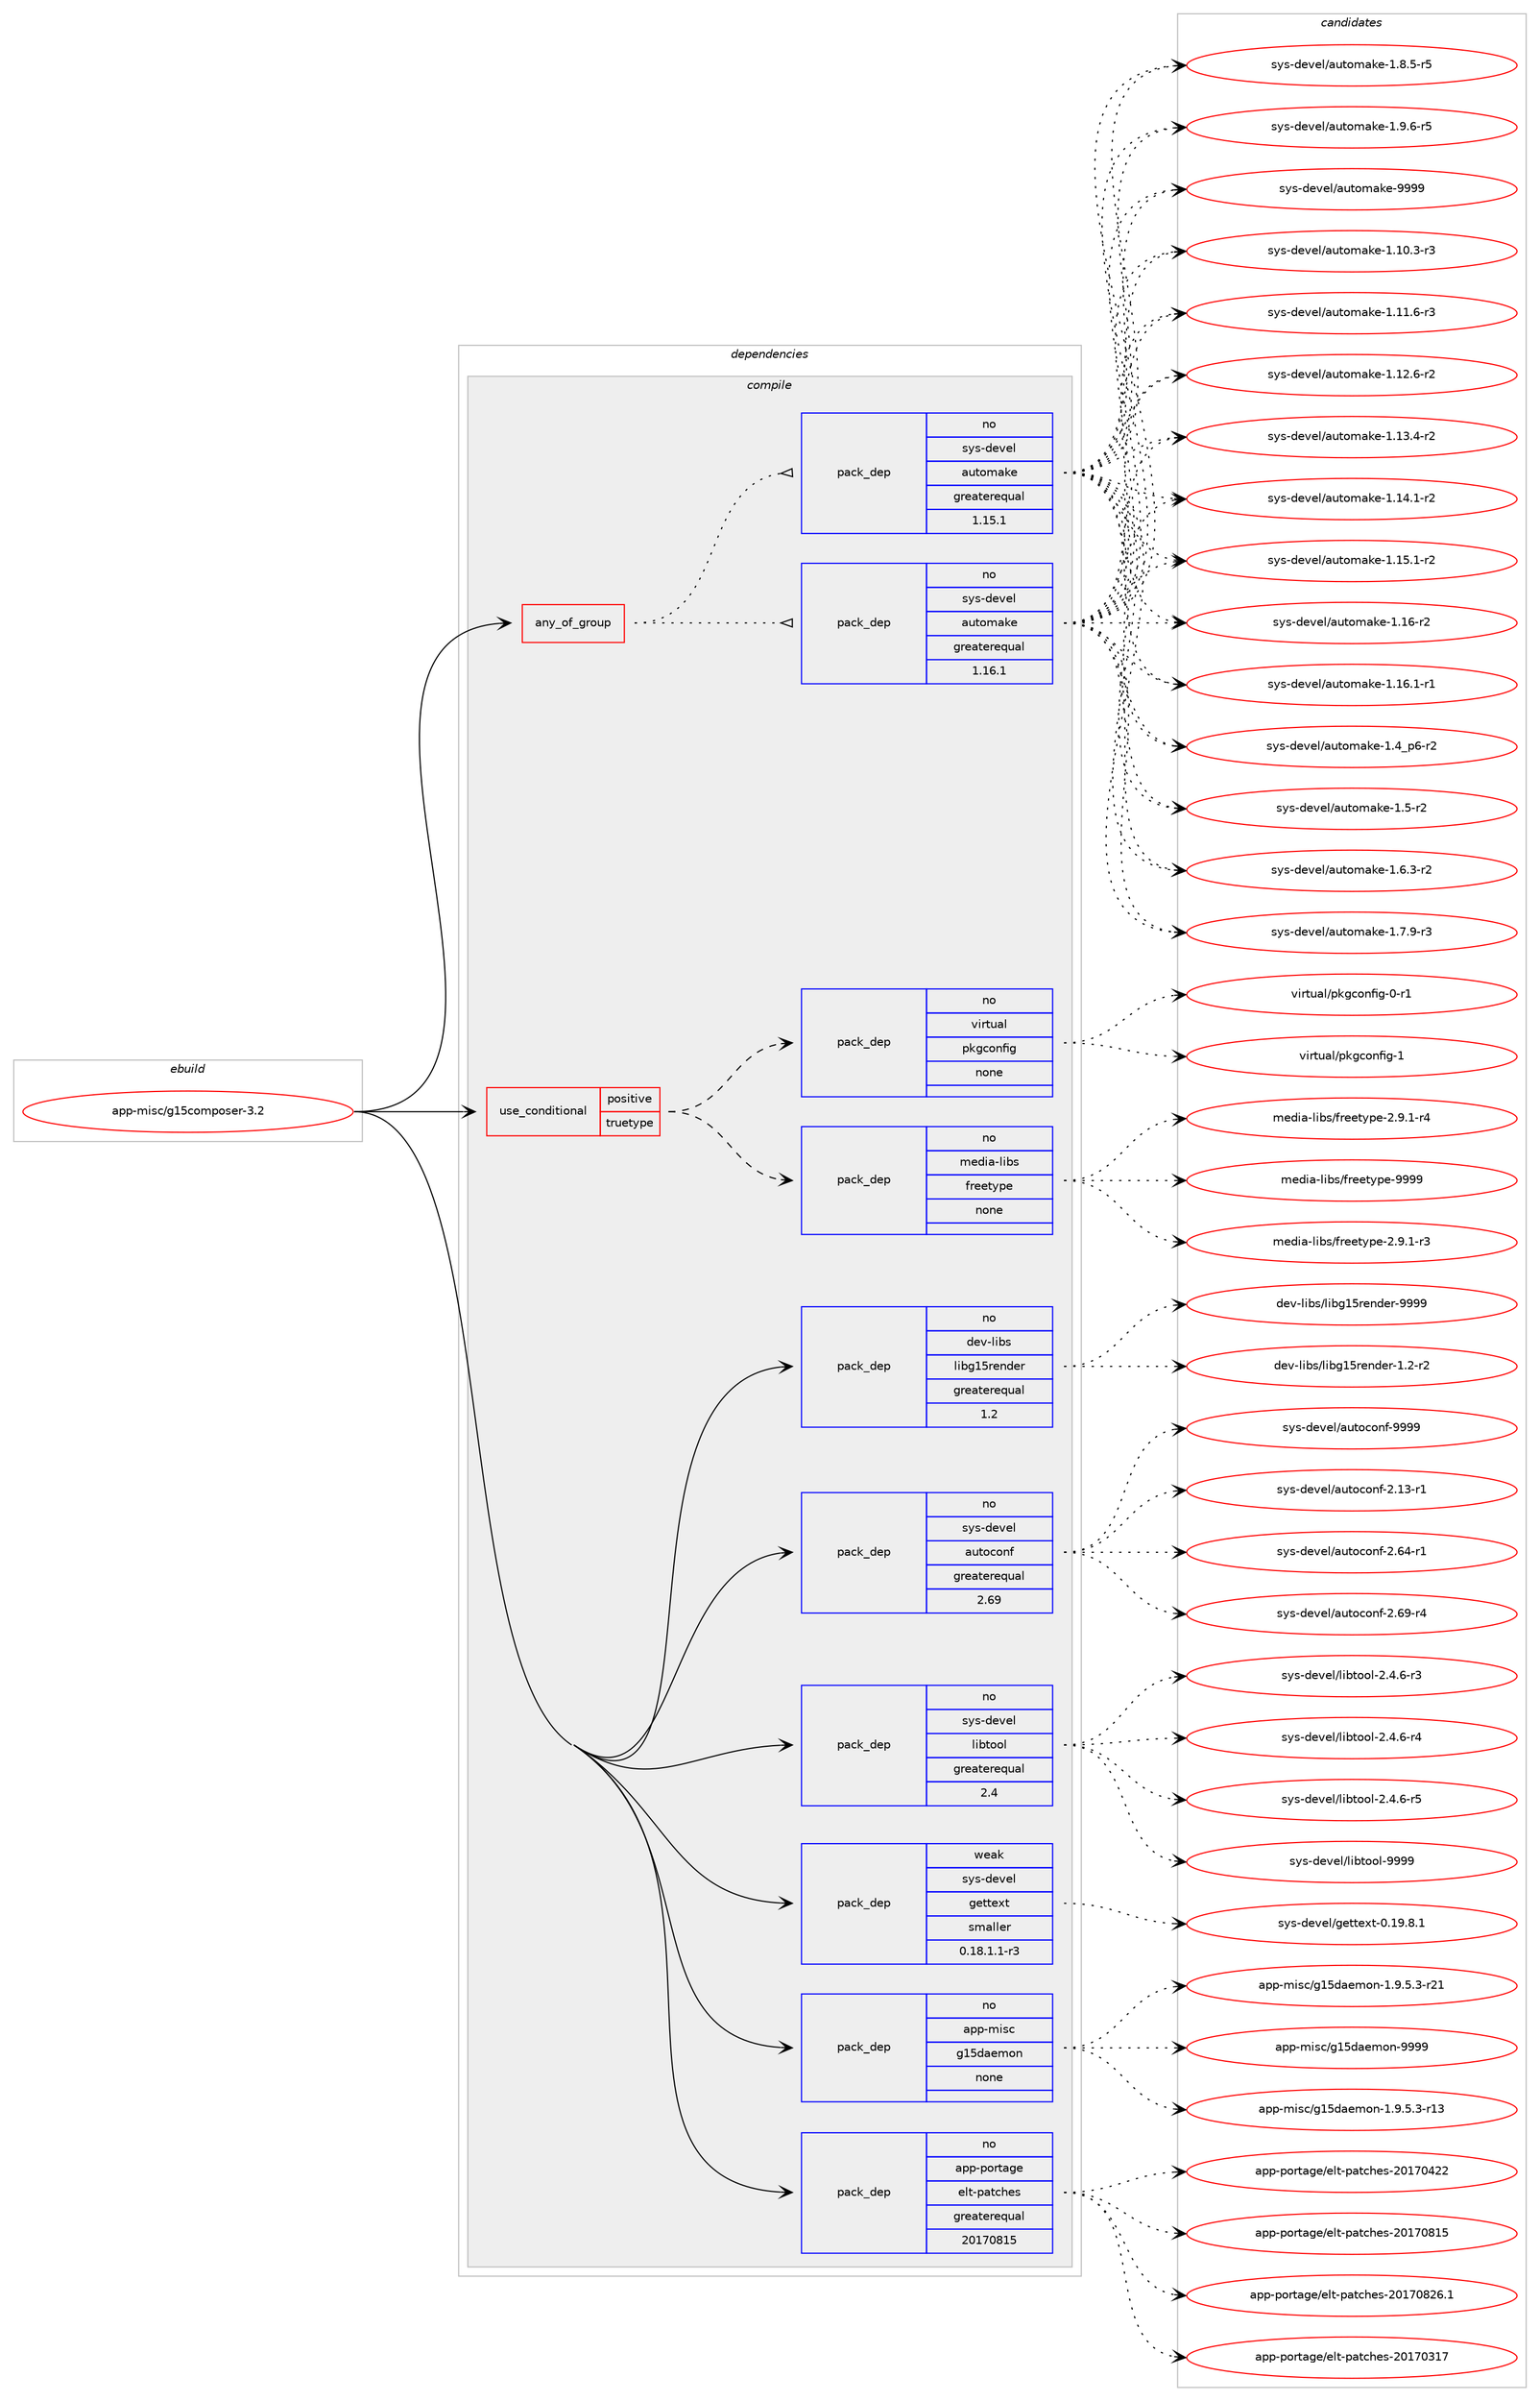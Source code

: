 digraph prolog {

# *************
# Graph options
# *************

newrank=true;
concentrate=true;
compound=true;
graph [rankdir=LR,fontname=Helvetica,fontsize=10,ranksep=1.5];#, ranksep=2.5, nodesep=0.2];
edge  [arrowhead=vee];
node  [fontname=Helvetica,fontsize=10];

# **********
# The ebuild
# **********

subgraph cluster_leftcol {
color=gray;
rank=same;
label=<<i>ebuild</i>>;
id [label="app-misc/g15composer-3.2", color=red, width=4, href="../app-misc/g15composer-3.2.svg"];
}

# ****************
# The dependencies
# ****************

subgraph cluster_midcol {
color=gray;
label=<<i>dependencies</i>>;
subgraph cluster_compile {
fillcolor="#eeeeee";
style=filled;
label=<<i>compile</i>>;
subgraph any19667 {
dependency1298635 [label=<<TABLE BORDER="0" CELLBORDER="1" CELLSPACING="0" CELLPADDING="4"><TR><TD CELLPADDING="10">any_of_group</TD></TR></TABLE>>, shape=none, color=red];subgraph pack925188 {
dependency1298636 [label=<<TABLE BORDER="0" CELLBORDER="1" CELLSPACING="0" CELLPADDING="4" WIDTH="220"><TR><TD ROWSPAN="6" CELLPADDING="30">pack_dep</TD></TR><TR><TD WIDTH="110">no</TD></TR><TR><TD>sys-devel</TD></TR><TR><TD>automake</TD></TR><TR><TD>greaterequal</TD></TR><TR><TD>1.16.1</TD></TR></TABLE>>, shape=none, color=blue];
}
dependency1298635:e -> dependency1298636:w [weight=20,style="dotted",arrowhead="oinv"];
subgraph pack925189 {
dependency1298637 [label=<<TABLE BORDER="0" CELLBORDER="1" CELLSPACING="0" CELLPADDING="4" WIDTH="220"><TR><TD ROWSPAN="6" CELLPADDING="30">pack_dep</TD></TR><TR><TD WIDTH="110">no</TD></TR><TR><TD>sys-devel</TD></TR><TR><TD>automake</TD></TR><TR><TD>greaterequal</TD></TR><TR><TD>1.15.1</TD></TR></TABLE>>, shape=none, color=blue];
}
dependency1298635:e -> dependency1298637:w [weight=20,style="dotted",arrowhead="oinv"];
}
id:e -> dependency1298635:w [weight=20,style="solid",arrowhead="vee"];
subgraph cond353238 {
dependency1298638 [label=<<TABLE BORDER="0" CELLBORDER="1" CELLSPACING="0" CELLPADDING="4"><TR><TD ROWSPAN="3" CELLPADDING="10">use_conditional</TD></TR><TR><TD>positive</TD></TR><TR><TD>truetype</TD></TR></TABLE>>, shape=none, color=red];
subgraph pack925190 {
dependency1298639 [label=<<TABLE BORDER="0" CELLBORDER="1" CELLSPACING="0" CELLPADDING="4" WIDTH="220"><TR><TD ROWSPAN="6" CELLPADDING="30">pack_dep</TD></TR><TR><TD WIDTH="110">no</TD></TR><TR><TD>media-libs</TD></TR><TR><TD>freetype</TD></TR><TR><TD>none</TD></TR><TR><TD></TD></TR></TABLE>>, shape=none, color=blue];
}
dependency1298638:e -> dependency1298639:w [weight=20,style="dashed",arrowhead="vee"];
subgraph pack925191 {
dependency1298640 [label=<<TABLE BORDER="0" CELLBORDER="1" CELLSPACING="0" CELLPADDING="4" WIDTH="220"><TR><TD ROWSPAN="6" CELLPADDING="30">pack_dep</TD></TR><TR><TD WIDTH="110">no</TD></TR><TR><TD>virtual</TD></TR><TR><TD>pkgconfig</TD></TR><TR><TD>none</TD></TR><TR><TD></TD></TR></TABLE>>, shape=none, color=blue];
}
dependency1298638:e -> dependency1298640:w [weight=20,style="dashed",arrowhead="vee"];
}
id:e -> dependency1298638:w [weight=20,style="solid",arrowhead="vee"];
subgraph pack925192 {
dependency1298641 [label=<<TABLE BORDER="0" CELLBORDER="1" CELLSPACING="0" CELLPADDING="4" WIDTH="220"><TR><TD ROWSPAN="6" CELLPADDING="30">pack_dep</TD></TR><TR><TD WIDTH="110">no</TD></TR><TR><TD>app-misc</TD></TR><TR><TD>g15daemon</TD></TR><TR><TD>none</TD></TR><TR><TD></TD></TR></TABLE>>, shape=none, color=blue];
}
id:e -> dependency1298641:w [weight=20,style="solid",arrowhead="vee"];
subgraph pack925193 {
dependency1298642 [label=<<TABLE BORDER="0" CELLBORDER="1" CELLSPACING="0" CELLPADDING="4" WIDTH="220"><TR><TD ROWSPAN="6" CELLPADDING="30">pack_dep</TD></TR><TR><TD WIDTH="110">no</TD></TR><TR><TD>app-portage</TD></TR><TR><TD>elt-patches</TD></TR><TR><TD>greaterequal</TD></TR><TR><TD>20170815</TD></TR></TABLE>>, shape=none, color=blue];
}
id:e -> dependency1298642:w [weight=20,style="solid",arrowhead="vee"];
subgraph pack925194 {
dependency1298643 [label=<<TABLE BORDER="0" CELLBORDER="1" CELLSPACING="0" CELLPADDING="4" WIDTH="220"><TR><TD ROWSPAN="6" CELLPADDING="30">pack_dep</TD></TR><TR><TD WIDTH="110">no</TD></TR><TR><TD>dev-libs</TD></TR><TR><TD>libg15render</TD></TR><TR><TD>greaterequal</TD></TR><TR><TD>1.2</TD></TR></TABLE>>, shape=none, color=blue];
}
id:e -> dependency1298643:w [weight=20,style="solid",arrowhead="vee"];
subgraph pack925195 {
dependency1298644 [label=<<TABLE BORDER="0" CELLBORDER="1" CELLSPACING="0" CELLPADDING="4" WIDTH="220"><TR><TD ROWSPAN="6" CELLPADDING="30">pack_dep</TD></TR><TR><TD WIDTH="110">no</TD></TR><TR><TD>sys-devel</TD></TR><TR><TD>autoconf</TD></TR><TR><TD>greaterequal</TD></TR><TR><TD>2.69</TD></TR></TABLE>>, shape=none, color=blue];
}
id:e -> dependency1298644:w [weight=20,style="solid",arrowhead="vee"];
subgraph pack925196 {
dependency1298645 [label=<<TABLE BORDER="0" CELLBORDER="1" CELLSPACING="0" CELLPADDING="4" WIDTH="220"><TR><TD ROWSPAN="6" CELLPADDING="30">pack_dep</TD></TR><TR><TD WIDTH="110">no</TD></TR><TR><TD>sys-devel</TD></TR><TR><TD>libtool</TD></TR><TR><TD>greaterequal</TD></TR><TR><TD>2.4</TD></TR></TABLE>>, shape=none, color=blue];
}
id:e -> dependency1298645:w [weight=20,style="solid",arrowhead="vee"];
subgraph pack925197 {
dependency1298646 [label=<<TABLE BORDER="0" CELLBORDER="1" CELLSPACING="0" CELLPADDING="4" WIDTH="220"><TR><TD ROWSPAN="6" CELLPADDING="30">pack_dep</TD></TR><TR><TD WIDTH="110">weak</TD></TR><TR><TD>sys-devel</TD></TR><TR><TD>gettext</TD></TR><TR><TD>smaller</TD></TR><TR><TD>0.18.1.1-r3</TD></TR></TABLE>>, shape=none, color=blue];
}
id:e -> dependency1298646:w [weight=20,style="solid",arrowhead="vee"];
}
subgraph cluster_compileandrun {
fillcolor="#eeeeee";
style=filled;
label=<<i>compile and run</i>>;
}
subgraph cluster_run {
fillcolor="#eeeeee";
style=filled;
label=<<i>run</i>>;
}
}

# **************
# The candidates
# **************

subgraph cluster_choices {
rank=same;
color=gray;
label=<<i>candidates</i>>;

subgraph choice925188 {
color=black;
nodesep=1;
choice11512111545100101118101108479711711611110997107101454946494846514511451 [label="sys-devel/automake-1.10.3-r3", color=red, width=4,href="../sys-devel/automake-1.10.3-r3.svg"];
choice11512111545100101118101108479711711611110997107101454946494946544511451 [label="sys-devel/automake-1.11.6-r3", color=red, width=4,href="../sys-devel/automake-1.11.6-r3.svg"];
choice11512111545100101118101108479711711611110997107101454946495046544511450 [label="sys-devel/automake-1.12.6-r2", color=red, width=4,href="../sys-devel/automake-1.12.6-r2.svg"];
choice11512111545100101118101108479711711611110997107101454946495146524511450 [label="sys-devel/automake-1.13.4-r2", color=red, width=4,href="../sys-devel/automake-1.13.4-r2.svg"];
choice11512111545100101118101108479711711611110997107101454946495246494511450 [label="sys-devel/automake-1.14.1-r2", color=red, width=4,href="../sys-devel/automake-1.14.1-r2.svg"];
choice11512111545100101118101108479711711611110997107101454946495346494511450 [label="sys-devel/automake-1.15.1-r2", color=red, width=4,href="../sys-devel/automake-1.15.1-r2.svg"];
choice1151211154510010111810110847971171161111099710710145494649544511450 [label="sys-devel/automake-1.16-r2", color=red, width=4,href="../sys-devel/automake-1.16-r2.svg"];
choice11512111545100101118101108479711711611110997107101454946495446494511449 [label="sys-devel/automake-1.16.1-r1", color=red, width=4,href="../sys-devel/automake-1.16.1-r1.svg"];
choice115121115451001011181011084797117116111109971071014549465295112544511450 [label="sys-devel/automake-1.4_p6-r2", color=red, width=4,href="../sys-devel/automake-1.4_p6-r2.svg"];
choice11512111545100101118101108479711711611110997107101454946534511450 [label="sys-devel/automake-1.5-r2", color=red, width=4,href="../sys-devel/automake-1.5-r2.svg"];
choice115121115451001011181011084797117116111109971071014549465446514511450 [label="sys-devel/automake-1.6.3-r2", color=red, width=4,href="../sys-devel/automake-1.6.3-r2.svg"];
choice115121115451001011181011084797117116111109971071014549465546574511451 [label="sys-devel/automake-1.7.9-r3", color=red, width=4,href="../sys-devel/automake-1.7.9-r3.svg"];
choice115121115451001011181011084797117116111109971071014549465646534511453 [label="sys-devel/automake-1.8.5-r5", color=red, width=4,href="../sys-devel/automake-1.8.5-r5.svg"];
choice115121115451001011181011084797117116111109971071014549465746544511453 [label="sys-devel/automake-1.9.6-r5", color=red, width=4,href="../sys-devel/automake-1.9.6-r5.svg"];
choice115121115451001011181011084797117116111109971071014557575757 [label="sys-devel/automake-9999", color=red, width=4,href="../sys-devel/automake-9999.svg"];
dependency1298636:e -> choice11512111545100101118101108479711711611110997107101454946494846514511451:w [style=dotted,weight="100"];
dependency1298636:e -> choice11512111545100101118101108479711711611110997107101454946494946544511451:w [style=dotted,weight="100"];
dependency1298636:e -> choice11512111545100101118101108479711711611110997107101454946495046544511450:w [style=dotted,weight="100"];
dependency1298636:e -> choice11512111545100101118101108479711711611110997107101454946495146524511450:w [style=dotted,weight="100"];
dependency1298636:e -> choice11512111545100101118101108479711711611110997107101454946495246494511450:w [style=dotted,weight="100"];
dependency1298636:e -> choice11512111545100101118101108479711711611110997107101454946495346494511450:w [style=dotted,weight="100"];
dependency1298636:e -> choice1151211154510010111810110847971171161111099710710145494649544511450:w [style=dotted,weight="100"];
dependency1298636:e -> choice11512111545100101118101108479711711611110997107101454946495446494511449:w [style=dotted,weight="100"];
dependency1298636:e -> choice115121115451001011181011084797117116111109971071014549465295112544511450:w [style=dotted,weight="100"];
dependency1298636:e -> choice11512111545100101118101108479711711611110997107101454946534511450:w [style=dotted,weight="100"];
dependency1298636:e -> choice115121115451001011181011084797117116111109971071014549465446514511450:w [style=dotted,weight="100"];
dependency1298636:e -> choice115121115451001011181011084797117116111109971071014549465546574511451:w [style=dotted,weight="100"];
dependency1298636:e -> choice115121115451001011181011084797117116111109971071014549465646534511453:w [style=dotted,weight="100"];
dependency1298636:e -> choice115121115451001011181011084797117116111109971071014549465746544511453:w [style=dotted,weight="100"];
dependency1298636:e -> choice115121115451001011181011084797117116111109971071014557575757:w [style=dotted,weight="100"];
}
subgraph choice925189 {
color=black;
nodesep=1;
choice11512111545100101118101108479711711611110997107101454946494846514511451 [label="sys-devel/automake-1.10.3-r3", color=red, width=4,href="../sys-devel/automake-1.10.3-r3.svg"];
choice11512111545100101118101108479711711611110997107101454946494946544511451 [label="sys-devel/automake-1.11.6-r3", color=red, width=4,href="../sys-devel/automake-1.11.6-r3.svg"];
choice11512111545100101118101108479711711611110997107101454946495046544511450 [label="sys-devel/automake-1.12.6-r2", color=red, width=4,href="../sys-devel/automake-1.12.6-r2.svg"];
choice11512111545100101118101108479711711611110997107101454946495146524511450 [label="sys-devel/automake-1.13.4-r2", color=red, width=4,href="../sys-devel/automake-1.13.4-r2.svg"];
choice11512111545100101118101108479711711611110997107101454946495246494511450 [label="sys-devel/automake-1.14.1-r2", color=red, width=4,href="../sys-devel/automake-1.14.1-r2.svg"];
choice11512111545100101118101108479711711611110997107101454946495346494511450 [label="sys-devel/automake-1.15.1-r2", color=red, width=4,href="../sys-devel/automake-1.15.1-r2.svg"];
choice1151211154510010111810110847971171161111099710710145494649544511450 [label="sys-devel/automake-1.16-r2", color=red, width=4,href="../sys-devel/automake-1.16-r2.svg"];
choice11512111545100101118101108479711711611110997107101454946495446494511449 [label="sys-devel/automake-1.16.1-r1", color=red, width=4,href="../sys-devel/automake-1.16.1-r1.svg"];
choice115121115451001011181011084797117116111109971071014549465295112544511450 [label="sys-devel/automake-1.4_p6-r2", color=red, width=4,href="../sys-devel/automake-1.4_p6-r2.svg"];
choice11512111545100101118101108479711711611110997107101454946534511450 [label="sys-devel/automake-1.5-r2", color=red, width=4,href="../sys-devel/automake-1.5-r2.svg"];
choice115121115451001011181011084797117116111109971071014549465446514511450 [label="sys-devel/automake-1.6.3-r2", color=red, width=4,href="../sys-devel/automake-1.6.3-r2.svg"];
choice115121115451001011181011084797117116111109971071014549465546574511451 [label="sys-devel/automake-1.7.9-r3", color=red, width=4,href="../sys-devel/automake-1.7.9-r3.svg"];
choice115121115451001011181011084797117116111109971071014549465646534511453 [label="sys-devel/automake-1.8.5-r5", color=red, width=4,href="../sys-devel/automake-1.8.5-r5.svg"];
choice115121115451001011181011084797117116111109971071014549465746544511453 [label="sys-devel/automake-1.9.6-r5", color=red, width=4,href="../sys-devel/automake-1.9.6-r5.svg"];
choice115121115451001011181011084797117116111109971071014557575757 [label="sys-devel/automake-9999", color=red, width=4,href="../sys-devel/automake-9999.svg"];
dependency1298637:e -> choice11512111545100101118101108479711711611110997107101454946494846514511451:w [style=dotted,weight="100"];
dependency1298637:e -> choice11512111545100101118101108479711711611110997107101454946494946544511451:w [style=dotted,weight="100"];
dependency1298637:e -> choice11512111545100101118101108479711711611110997107101454946495046544511450:w [style=dotted,weight="100"];
dependency1298637:e -> choice11512111545100101118101108479711711611110997107101454946495146524511450:w [style=dotted,weight="100"];
dependency1298637:e -> choice11512111545100101118101108479711711611110997107101454946495246494511450:w [style=dotted,weight="100"];
dependency1298637:e -> choice11512111545100101118101108479711711611110997107101454946495346494511450:w [style=dotted,weight="100"];
dependency1298637:e -> choice1151211154510010111810110847971171161111099710710145494649544511450:w [style=dotted,weight="100"];
dependency1298637:e -> choice11512111545100101118101108479711711611110997107101454946495446494511449:w [style=dotted,weight="100"];
dependency1298637:e -> choice115121115451001011181011084797117116111109971071014549465295112544511450:w [style=dotted,weight="100"];
dependency1298637:e -> choice11512111545100101118101108479711711611110997107101454946534511450:w [style=dotted,weight="100"];
dependency1298637:e -> choice115121115451001011181011084797117116111109971071014549465446514511450:w [style=dotted,weight="100"];
dependency1298637:e -> choice115121115451001011181011084797117116111109971071014549465546574511451:w [style=dotted,weight="100"];
dependency1298637:e -> choice115121115451001011181011084797117116111109971071014549465646534511453:w [style=dotted,weight="100"];
dependency1298637:e -> choice115121115451001011181011084797117116111109971071014549465746544511453:w [style=dotted,weight="100"];
dependency1298637:e -> choice115121115451001011181011084797117116111109971071014557575757:w [style=dotted,weight="100"];
}
subgraph choice925190 {
color=black;
nodesep=1;
choice109101100105974510810598115471021141011011161211121014550465746494511451 [label="media-libs/freetype-2.9.1-r3", color=red, width=4,href="../media-libs/freetype-2.9.1-r3.svg"];
choice109101100105974510810598115471021141011011161211121014550465746494511452 [label="media-libs/freetype-2.9.1-r4", color=red, width=4,href="../media-libs/freetype-2.9.1-r4.svg"];
choice109101100105974510810598115471021141011011161211121014557575757 [label="media-libs/freetype-9999", color=red, width=4,href="../media-libs/freetype-9999.svg"];
dependency1298639:e -> choice109101100105974510810598115471021141011011161211121014550465746494511451:w [style=dotted,weight="100"];
dependency1298639:e -> choice109101100105974510810598115471021141011011161211121014550465746494511452:w [style=dotted,weight="100"];
dependency1298639:e -> choice109101100105974510810598115471021141011011161211121014557575757:w [style=dotted,weight="100"];
}
subgraph choice925191 {
color=black;
nodesep=1;
choice11810511411611797108471121071039911111010210510345484511449 [label="virtual/pkgconfig-0-r1", color=red, width=4,href="../virtual/pkgconfig-0-r1.svg"];
choice1181051141161179710847112107103991111101021051034549 [label="virtual/pkgconfig-1", color=red, width=4,href="../virtual/pkgconfig-1.svg"];
dependency1298640:e -> choice11810511411611797108471121071039911111010210510345484511449:w [style=dotted,weight="100"];
dependency1298640:e -> choice1181051141161179710847112107103991111101021051034549:w [style=dotted,weight="100"];
}
subgraph choice925192 {
color=black;
nodesep=1;
choice971121124510910511599471034953100971011091111104549465746534651451144951 [label="app-misc/g15daemon-1.9.5.3-r13", color=red, width=4,href="../app-misc/g15daemon-1.9.5.3-r13.svg"];
choice971121124510910511599471034953100971011091111104549465746534651451145049 [label="app-misc/g15daemon-1.9.5.3-r21", color=red, width=4,href="../app-misc/g15daemon-1.9.5.3-r21.svg"];
choice971121124510910511599471034953100971011091111104557575757 [label="app-misc/g15daemon-9999", color=red, width=4,href="../app-misc/g15daemon-9999.svg"];
dependency1298641:e -> choice971121124510910511599471034953100971011091111104549465746534651451144951:w [style=dotted,weight="100"];
dependency1298641:e -> choice971121124510910511599471034953100971011091111104549465746534651451145049:w [style=dotted,weight="100"];
dependency1298641:e -> choice971121124510910511599471034953100971011091111104557575757:w [style=dotted,weight="100"];
}
subgraph choice925193 {
color=black;
nodesep=1;
choice97112112451121111141169710310147101108116451129711699104101115455048495548514955 [label="app-portage/elt-patches-20170317", color=red, width=4,href="../app-portage/elt-patches-20170317.svg"];
choice97112112451121111141169710310147101108116451129711699104101115455048495548525050 [label="app-portage/elt-patches-20170422", color=red, width=4,href="../app-portage/elt-patches-20170422.svg"];
choice97112112451121111141169710310147101108116451129711699104101115455048495548564953 [label="app-portage/elt-patches-20170815", color=red, width=4,href="../app-portage/elt-patches-20170815.svg"];
choice971121124511211111411697103101471011081164511297116991041011154550484955485650544649 [label="app-portage/elt-patches-20170826.1", color=red, width=4,href="../app-portage/elt-patches-20170826.1.svg"];
dependency1298642:e -> choice97112112451121111141169710310147101108116451129711699104101115455048495548514955:w [style=dotted,weight="100"];
dependency1298642:e -> choice97112112451121111141169710310147101108116451129711699104101115455048495548525050:w [style=dotted,weight="100"];
dependency1298642:e -> choice97112112451121111141169710310147101108116451129711699104101115455048495548564953:w [style=dotted,weight="100"];
dependency1298642:e -> choice971121124511211111411697103101471011081164511297116991041011154550484955485650544649:w [style=dotted,weight="100"];
}
subgraph choice925194 {
color=black;
nodesep=1;
choice100101118451081059811547108105981034953114101110100101114454946504511450 [label="dev-libs/libg15render-1.2-r2", color=red, width=4,href="../dev-libs/libg15render-1.2-r2.svg"];
choice1001011184510810598115471081059810349531141011101001011144557575757 [label="dev-libs/libg15render-9999", color=red, width=4,href="../dev-libs/libg15render-9999.svg"];
dependency1298643:e -> choice100101118451081059811547108105981034953114101110100101114454946504511450:w [style=dotted,weight="100"];
dependency1298643:e -> choice1001011184510810598115471081059810349531141011101001011144557575757:w [style=dotted,weight="100"];
}
subgraph choice925195 {
color=black;
nodesep=1;
choice1151211154510010111810110847971171161119911111010245504649514511449 [label="sys-devel/autoconf-2.13-r1", color=red, width=4,href="../sys-devel/autoconf-2.13-r1.svg"];
choice1151211154510010111810110847971171161119911111010245504654524511449 [label="sys-devel/autoconf-2.64-r1", color=red, width=4,href="../sys-devel/autoconf-2.64-r1.svg"];
choice1151211154510010111810110847971171161119911111010245504654574511452 [label="sys-devel/autoconf-2.69-r4", color=red, width=4,href="../sys-devel/autoconf-2.69-r4.svg"];
choice115121115451001011181011084797117116111991111101024557575757 [label="sys-devel/autoconf-9999", color=red, width=4,href="../sys-devel/autoconf-9999.svg"];
dependency1298644:e -> choice1151211154510010111810110847971171161119911111010245504649514511449:w [style=dotted,weight="100"];
dependency1298644:e -> choice1151211154510010111810110847971171161119911111010245504654524511449:w [style=dotted,weight="100"];
dependency1298644:e -> choice1151211154510010111810110847971171161119911111010245504654574511452:w [style=dotted,weight="100"];
dependency1298644:e -> choice115121115451001011181011084797117116111991111101024557575757:w [style=dotted,weight="100"];
}
subgraph choice925196 {
color=black;
nodesep=1;
choice1151211154510010111810110847108105981161111111084550465246544511451 [label="sys-devel/libtool-2.4.6-r3", color=red, width=4,href="../sys-devel/libtool-2.4.6-r3.svg"];
choice1151211154510010111810110847108105981161111111084550465246544511452 [label="sys-devel/libtool-2.4.6-r4", color=red, width=4,href="../sys-devel/libtool-2.4.6-r4.svg"];
choice1151211154510010111810110847108105981161111111084550465246544511453 [label="sys-devel/libtool-2.4.6-r5", color=red, width=4,href="../sys-devel/libtool-2.4.6-r5.svg"];
choice1151211154510010111810110847108105981161111111084557575757 [label="sys-devel/libtool-9999", color=red, width=4,href="../sys-devel/libtool-9999.svg"];
dependency1298645:e -> choice1151211154510010111810110847108105981161111111084550465246544511451:w [style=dotted,weight="100"];
dependency1298645:e -> choice1151211154510010111810110847108105981161111111084550465246544511452:w [style=dotted,weight="100"];
dependency1298645:e -> choice1151211154510010111810110847108105981161111111084550465246544511453:w [style=dotted,weight="100"];
dependency1298645:e -> choice1151211154510010111810110847108105981161111111084557575757:w [style=dotted,weight="100"];
}
subgraph choice925197 {
color=black;
nodesep=1;
choice1151211154510010111810110847103101116116101120116454846495746564649 [label="sys-devel/gettext-0.19.8.1", color=red, width=4,href="../sys-devel/gettext-0.19.8.1.svg"];
dependency1298646:e -> choice1151211154510010111810110847103101116116101120116454846495746564649:w [style=dotted,weight="100"];
}
}

}

